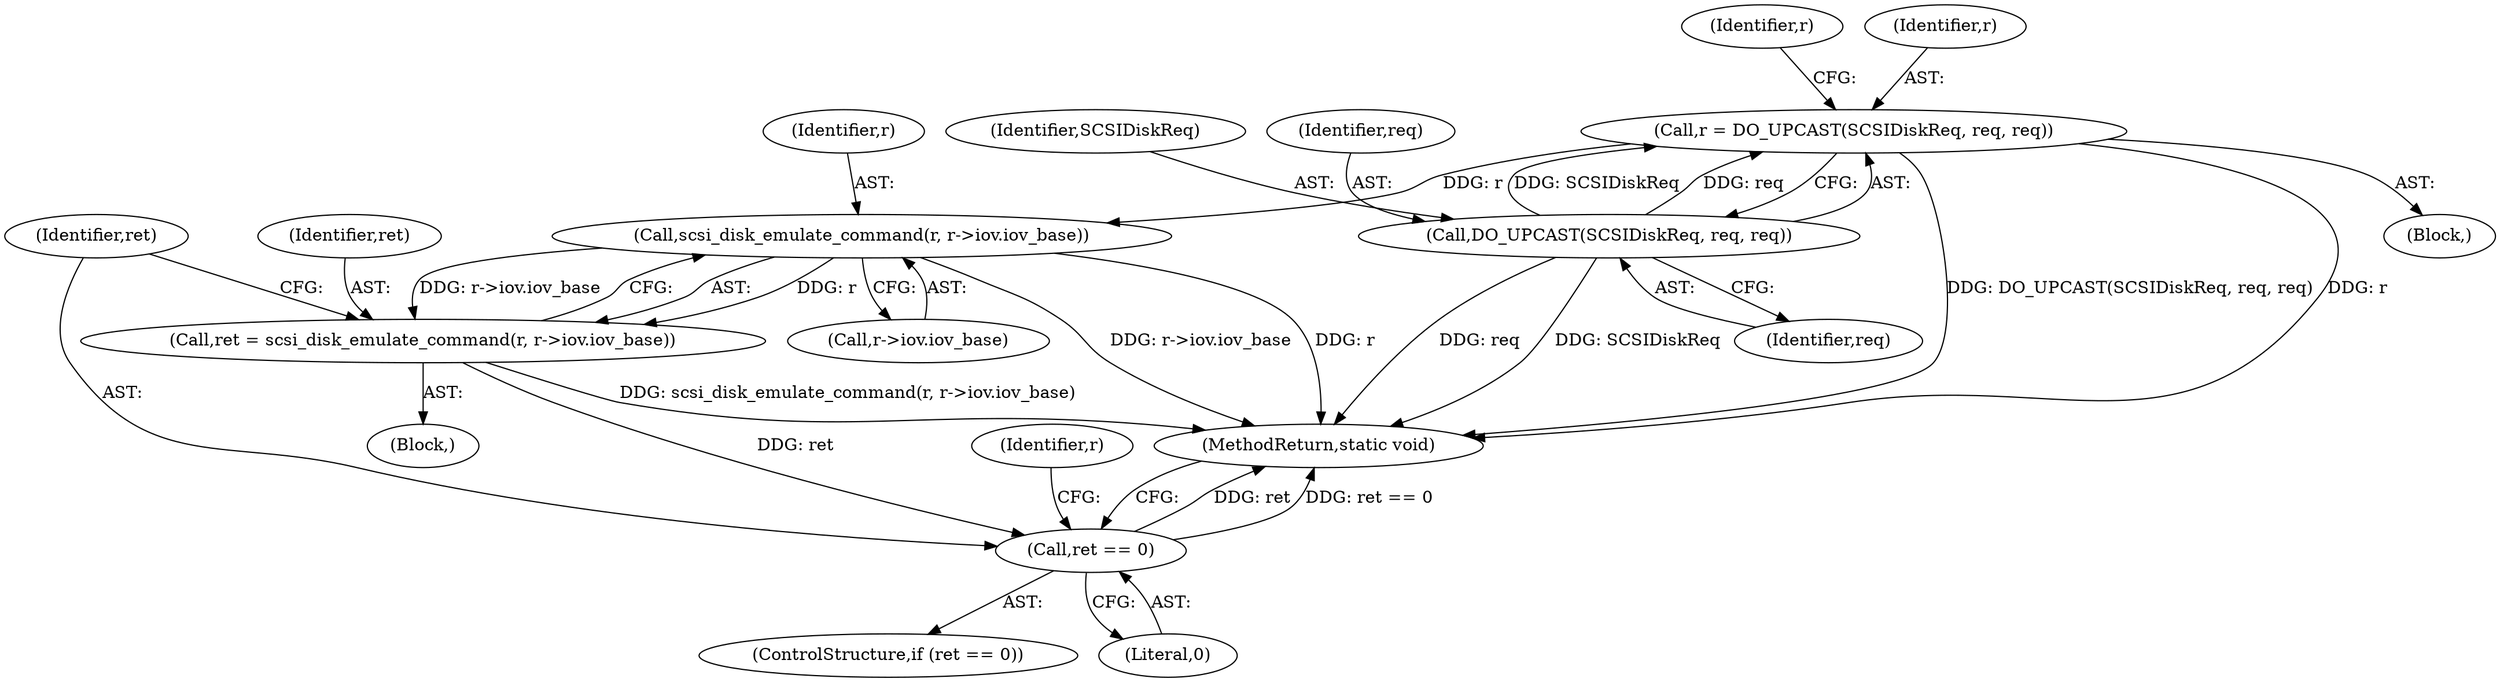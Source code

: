 digraph "0_qemu_7285477ab11831b1cf56e45878a89170dd06d9b9_0@pointer" {
"1000169" [label="(Call,scsi_disk_emulate_command(r, r->iov.iov_base))"];
"1000119" [label="(Call,r = DO_UPCAST(SCSIDiskReq, req, req))"];
"1000121" [label="(Call,DO_UPCAST(SCSIDiskReq, req, req))"];
"1000167" [label="(Call,ret = scsi_disk_emulate_command(r, r->iov.iov_base))"];
"1000177" [label="(Call,ret == 0)"];
"1000169" [label="(Call,scsi_disk_emulate_command(r, r->iov.iov_base))"];
"1000151" [label="(Block,)"];
"1000177" [label="(Call,ret == 0)"];
"1000176" [label="(ControlStructure,if (ret == 0))"];
"1000170" [label="(Identifier,r)"];
"1000167" [label="(Call,ret = scsi_disk_emulate_command(r, r->iov.iov_base))"];
"1000121" [label="(Call,DO_UPCAST(SCSIDiskReq, req, req))"];
"1000122" [label="(Identifier,SCSIDiskReq)"];
"1000123" [label="(Identifier,req)"];
"1000179" [label="(Literal,0)"];
"1000187" [label="(MethodReturn,static void)"];
"1000171" [label="(Call,r->iov.iov_base)"];
"1000119" [label="(Call,r = DO_UPCAST(SCSIDiskReq, req, req))"];
"1000128" [label="(Identifier,r)"];
"1000124" [label="(Identifier,req)"];
"1000178" [label="(Identifier,ret)"];
"1000168" [label="(Identifier,ret)"];
"1000184" [label="(Identifier,r)"];
"1000118" [label="(Block,)"];
"1000120" [label="(Identifier,r)"];
"1000169" -> "1000167"  [label="AST: "];
"1000169" -> "1000171"  [label="CFG: "];
"1000170" -> "1000169"  [label="AST: "];
"1000171" -> "1000169"  [label="AST: "];
"1000167" -> "1000169"  [label="CFG: "];
"1000169" -> "1000187"  [label="DDG: r->iov.iov_base"];
"1000169" -> "1000187"  [label="DDG: r"];
"1000169" -> "1000167"  [label="DDG: r"];
"1000169" -> "1000167"  [label="DDG: r->iov.iov_base"];
"1000119" -> "1000169"  [label="DDG: r"];
"1000119" -> "1000118"  [label="AST: "];
"1000119" -> "1000121"  [label="CFG: "];
"1000120" -> "1000119"  [label="AST: "];
"1000121" -> "1000119"  [label="AST: "];
"1000128" -> "1000119"  [label="CFG: "];
"1000119" -> "1000187"  [label="DDG: DO_UPCAST(SCSIDiskReq, req, req)"];
"1000119" -> "1000187"  [label="DDG: r"];
"1000121" -> "1000119"  [label="DDG: SCSIDiskReq"];
"1000121" -> "1000119"  [label="DDG: req"];
"1000121" -> "1000124"  [label="CFG: "];
"1000122" -> "1000121"  [label="AST: "];
"1000123" -> "1000121"  [label="AST: "];
"1000124" -> "1000121"  [label="AST: "];
"1000121" -> "1000187"  [label="DDG: req"];
"1000121" -> "1000187"  [label="DDG: SCSIDiskReq"];
"1000167" -> "1000151"  [label="AST: "];
"1000168" -> "1000167"  [label="AST: "];
"1000178" -> "1000167"  [label="CFG: "];
"1000167" -> "1000187"  [label="DDG: scsi_disk_emulate_command(r, r->iov.iov_base)"];
"1000167" -> "1000177"  [label="DDG: ret"];
"1000177" -> "1000176"  [label="AST: "];
"1000177" -> "1000179"  [label="CFG: "];
"1000178" -> "1000177"  [label="AST: "];
"1000179" -> "1000177"  [label="AST: "];
"1000184" -> "1000177"  [label="CFG: "];
"1000187" -> "1000177"  [label="CFG: "];
"1000177" -> "1000187"  [label="DDG: ret"];
"1000177" -> "1000187"  [label="DDG: ret == 0"];
}

